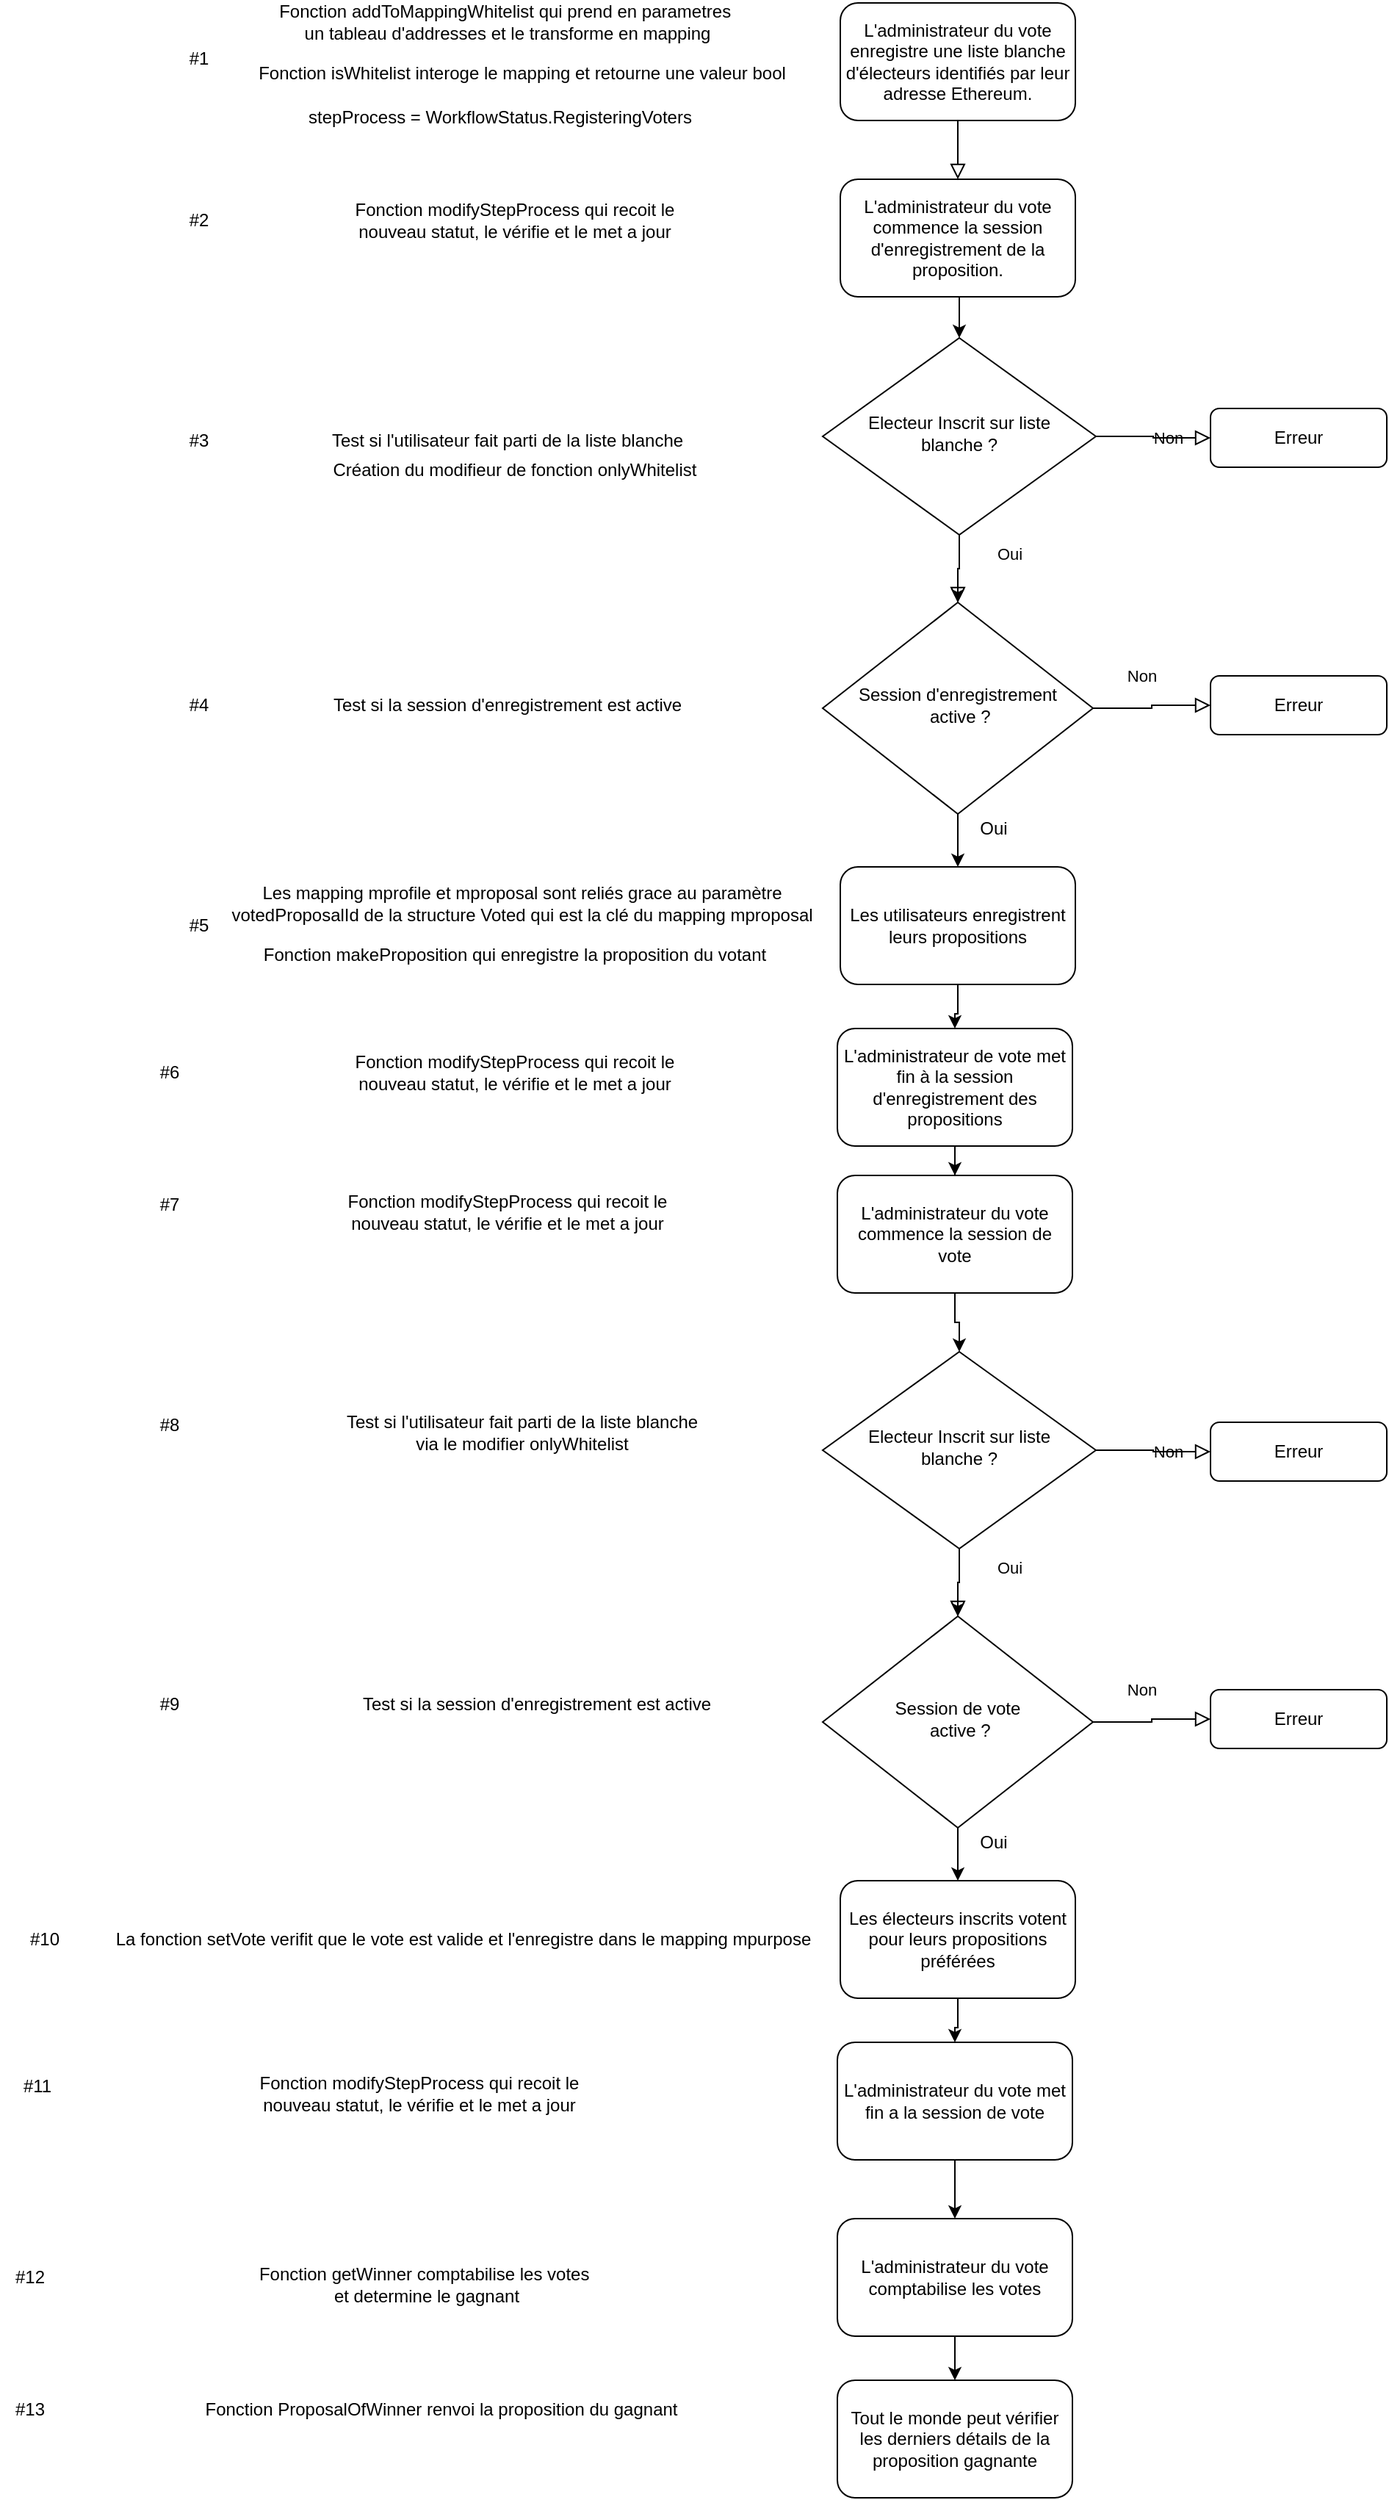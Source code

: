 <mxfile version="15.7.3" type="device"><diagram id="C5RBs43oDa-KdzZeNtuy" name="Page-1"><mxGraphModel dx="2767" dy="593" grid="1" gridSize="10" guides="0" tooltips="1" connect="1" arrows="1" fold="1" page="1" pageScale="1" pageWidth="1654" pageHeight="2336" math="0" shadow="0"><root><mxCell id="WIyWlLk6GJQsqaUBKTNV-0"/><mxCell id="WIyWlLk6GJQsqaUBKTNV-1" parent="WIyWlLk6GJQsqaUBKTNV-0"/><mxCell id="WIyWlLk6GJQsqaUBKTNV-2" value="" style="rounded=0;html=1;jettySize=auto;orthogonalLoop=1;fontSize=11;endArrow=block;endFill=0;endSize=8;strokeWidth=1;shadow=0;labelBackgroundColor=none;edgeStyle=orthogonalEdgeStyle;" parent="WIyWlLk6GJQsqaUBKTNV-1" source="WIyWlLk6GJQsqaUBKTNV-3" edge="1"><mxGeometry relative="1" as="geometry"><mxPoint x="452" y="192" as="targetPoint"/></mxGeometry></mxCell><mxCell id="WIyWlLk6GJQsqaUBKTNV-3" value="L'administrateur du vote enregistre une liste blanche d'électeurs identifiés par leur adresse Ethereum." style="rounded=1;whiteSpace=wrap;html=1;fontSize=12;glass=0;strokeWidth=1;shadow=0;" parent="WIyWlLk6GJQsqaUBKTNV-1" vertex="1"><mxGeometry x="372" y="72" width="160" height="80" as="geometry"/></mxCell><mxCell id="WIyWlLk6GJQsqaUBKTNV-4" value="Oui" style="rounded=0;html=1;jettySize=auto;orthogonalLoop=1;fontSize=11;endArrow=block;endFill=0;endSize=8;strokeWidth=1;shadow=0;labelBackgroundColor=none;edgeStyle=orthogonalEdgeStyle;" parent="WIyWlLk6GJQsqaUBKTNV-1" source="WIyWlLk6GJQsqaUBKTNV-6" target="WIyWlLk6GJQsqaUBKTNV-10" edge="1"><mxGeometry x="-0.132" y="19" relative="1" as="geometry"><mxPoint x="15" y="-8" as="offset"/></mxGeometry></mxCell><mxCell id="WIyWlLk6GJQsqaUBKTNV-5" value="Non" style="edgeStyle=orthogonalEdgeStyle;rounded=0;html=1;jettySize=auto;orthogonalLoop=1;fontSize=11;endArrow=block;endFill=0;endSize=8;strokeWidth=1;shadow=0;labelBackgroundColor=none;" parent="WIyWlLk6GJQsqaUBKTNV-1" source="WIyWlLk6GJQsqaUBKTNV-6" target="WIyWlLk6GJQsqaUBKTNV-7" edge="1"><mxGeometry y="10" relative="1" as="geometry"><mxPoint as="offset"/></mxGeometry></mxCell><mxCell id="A1hxbQrHWSgRC2TbnxeA-4" style="edgeStyle=orthogonalEdgeStyle;rounded=0;orthogonalLoop=1;jettySize=auto;html=1;exitX=0.5;exitY=1;exitDx=0;exitDy=0;entryX=0.5;entryY=0;entryDx=0;entryDy=0;" edge="1" parent="WIyWlLk6GJQsqaUBKTNV-1" source="WIyWlLk6GJQsqaUBKTNV-6" target="WIyWlLk6GJQsqaUBKTNV-10"><mxGeometry relative="1" as="geometry"/></mxCell><mxCell id="WIyWlLk6GJQsqaUBKTNV-6" value="Electeur Inscrit sur liste&lt;br&gt;blanche ?" style="rhombus;whiteSpace=wrap;html=1;shadow=0;fontFamily=Helvetica;fontSize=12;align=center;strokeWidth=1;spacing=6;spacingTop=-4;" parent="WIyWlLk6GJQsqaUBKTNV-1" vertex="1"><mxGeometry x="360" y="300" width="186" height="134" as="geometry"/></mxCell><mxCell id="WIyWlLk6GJQsqaUBKTNV-7" value="Erreur" style="rounded=1;whiteSpace=wrap;html=1;fontSize=12;glass=0;strokeWidth=1;shadow=0;" parent="WIyWlLk6GJQsqaUBKTNV-1" vertex="1"><mxGeometry x="624" y="348" width="120" height="40" as="geometry"/></mxCell><mxCell id="WIyWlLk6GJQsqaUBKTNV-9" value="Non" style="edgeStyle=orthogonalEdgeStyle;rounded=0;html=1;jettySize=auto;orthogonalLoop=1;fontSize=11;endArrow=block;endFill=0;endSize=8;strokeWidth=1;shadow=0;labelBackgroundColor=none;" parent="WIyWlLk6GJQsqaUBKTNV-1" source="WIyWlLk6GJQsqaUBKTNV-10" target="WIyWlLk6GJQsqaUBKTNV-12" edge="1"><mxGeometry x="0.048" y="22" relative="1" as="geometry"><mxPoint x="-8" y="2" as="offset"/></mxGeometry></mxCell><mxCell id="A1hxbQrHWSgRC2TbnxeA-6" value="" style="edgeStyle=orthogonalEdgeStyle;rounded=0;orthogonalLoop=1;jettySize=auto;html=1;" edge="1" parent="WIyWlLk6GJQsqaUBKTNV-1" source="WIyWlLk6GJQsqaUBKTNV-10" target="A1hxbQrHWSgRC2TbnxeA-5"><mxGeometry relative="1" as="geometry"/></mxCell><mxCell id="WIyWlLk6GJQsqaUBKTNV-10" value="Session d'enregistrement&lt;br&gt;&amp;nbsp;active ?" style="rhombus;whiteSpace=wrap;html=1;shadow=0;fontFamily=Helvetica;fontSize=12;align=center;strokeWidth=1;spacing=6;spacingTop=-4;" parent="WIyWlLk6GJQsqaUBKTNV-1" vertex="1"><mxGeometry x="360" y="480" width="184" height="144" as="geometry"/></mxCell><mxCell id="WIyWlLk6GJQsqaUBKTNV-12" value="Erreur" style="rounded=1;whiteSpace=wrap;html=1;fontSize=12;glass=0;strokeWidth=1;shadow=0;" parent="WIyWlLk6GJQsqaUBKTNV-1" vertex="1"><mxGeometry x="624" y="530" width="120" height="40" as="geometry"/></mxCell><mxCell id="A1hxbQrHWSgRC2TbnxeA-2" style="edgeStyle=orthogonalEdgeStyle;rounded=0;orthogonalLoop=1;jettySize=auto;html=1;exitX=0.5;exitY=1;exitDx=0;exitDy=0;entryX=0.5;entryY=0;entryDx=0;entryDy=0;" edge="1" parent="WIyWlLk6GJQsqaUBKTNV-1" source="A1hxbQrHWSgRC2TbnxeA-1" target="WIyWlLk6GJQsqaUBKTNV-6"><mxGeometry relative="1" as="geometry"/></mxCell><mxCell id="A1hxbQrHWSgRC2TbnxeA-1" value="L'administrateur du vote commence la session d'enregistrement de la proposition." style="rounded=1;whiteSpace=wrap;html=1;fontSize=12;glass=0;strokeWidth=1;shadow=0;" vertex="1" parent="WIyWlLk6GJQsqaUBKTNV-1"><mxGeometry x="372" y="192" width="160" height="80" as="geometry"/></mxCell><mxCell id="A1hxbQrHWSgRC2TbnxeA-10" value="" style="edgeStyle=orthogonalEdgeStyle;rounded=0;orthogonalLoop=1;jettySize=auto;html=1;" edge="1" parent="WIyWlLk6GJQsqaUBKTNV-1" source="A1hxbQrHWSgRC2TbnxeA-5" target="A1hxbQrHWSgRC2TbnxeA-9"><mxGeometry relative="1" as="geometry"/></mxCell><mxCell id="A1hxbQrHWSgRC2TbnxeA-5" value="Les utilisateurs enregistrent leurs propositions" style="rounded=1;whiteSpace=wrap;html=1;fontSize=12;glass=0;strokeWidth=1;shadow=0;" vertex="1" parent="WIyWlLk6GJQsqaUBKTNV-1"><mxGeometry x="372" y="660" width="160" height="80" as="geometry"/></mxCell><mxCell id="A1hxbQrHWSgRC2TbnxeA-8" value="Oui" style="text;html=1;align=center;verticalAlign=middle;resizable=0;points=[];autosize=1;strokeColor=none;fillColor=none;" vertex="1" parent="WIyWlLk6GJQsqaUBKTNV-1"><mxGeometry x="458" y="622" width="36" height="24" as="geometry"/></mxCell><mxCell id="A1hxbQrHWSgRC2TbnxeA-12" value="" style="edgeStyle=orthogonalEdgeStyle;rounded=0;orthogonalLoop=1;jettySize=auto;html=1;" edge="1" parent="WIyWlLk6GJQsqaUBKTNV-1" source="A1hxbQrHWSgRC2TbnxeA-9" target="A1hxbQrHWSgRC2TbnxeA-11"><mxGeometry relative="1" as="geometry"/></mxCell><mxCell id="A1hxbQrHWSgRC2TbnxeA-9" value="L'administrateur de vote met fin à la session d'enregistrement des propositions" style="rounded=1;whiteSpace=wrap;html=1;fontSize=12;glass=0;strokeWidth=1;shadow=0;" vertex="1" parent="WIyWlLk6GJQsqaUBKTNV-1"><mxGeometry x="370" y="770" width="160" height="80" as="geometry"/></mxCell><mxCell id="A1hxbQrHWSgRC2TbnxeA-24" value="" style="edgeStyle=orthogonalEdgeStyle;rounded=0;orthogonalLoop=1;jettySize=auto;html=1;" edge="1" parent="WIyWlLk6GJQsqaUBKTNV-1" source="A1hxbQrHWSgRC2TbnxeA-11" target="A1hxbQrHWSgRC2TbnxeA-16"><mxGeometry relative="1" as="geometry"/></mxCell><mxCell id="A1hxbQrHWSgRC2TbnxeA-11" value="&lt;div&gt;L'administrateur du vote commence la session de vote&lt;/div&gt;" style="rounded=1;whiteSpace=wrap;html=1;fontSize=12;glass=0;strokeWidth=1;shadow=0;" vertex="1" parent="WIyWlLk6GJQsqaUBKTNV-1"><mxGeometry x="370" y="870" width="160" height="80" as="geometry"/></mxCell><mxCell id="A1hxbQrHWSgRC2TbnxeA-13" value="Oui" style="rounded=0;html=1;jettySize=auto;orthogonalLoop=1;fontSize=11;endArrow=block;endFill=0;endSize=8;strokeWidth=1;shadow=0;labelBackgroundColor=none;edgeStyle=orthogonalEdgeStyle;" edge="1" parent="WIyWlLk6GJQsqaUBKTNV-1" source="A1hxbQrHWSgRC2TbnxeA-16" target="A1hxbQrHWSgRC2TbnxeA-20"><mxGeometry x="-0.132" y="19" relative="1" as="geometry"><mxPoint x="15" y="-8" as="offset"/></mxGeometry></mxCell><mxCell id="A1hxbQrHWSgRC2TbnxeA-14" value="Non" style="edgeStyle=orthogonalEdgeStyle;rounded=0;html=1;jettySize=auto;orthogonalLoop=1;fontSize=11;endArrow=block;endFill=0;endSize=8;strokeWidth=1;shadow=0;labelBackgroundColor=none;" edge="1" parent="WIyWlLk6GJQsqaUBKTNV-1" source="A1hxbQrHWSgRC2TbnxeA-16" target="A1hxbQrHWSgRC2TbnxeA-17"><mxGeometry y="10" relative="1" as="geometry"><mxPoint as="offset"/></mxGeometry></mxCell><mxCell id="A1hxbQrHWSgRC2TbnxeA-15" style="edgeStyle=orthogonalEdgeStyle;rounded=0;orthogonalLoop=1;jettySize=auto;html=1;exitX=0.5;exitY=1;exitDx=0;exitDy=0;entryX=0.5;entryY=0;entryDx=0;entryDy=0;" edge="1" parent="WIyWlLk6GJQsqaUBKTNV-1" source="A1hxbQrHWSgRC2TbnxeA-16" target="A1hxbQrHWSgRC2TbnxeA-20"><mxGeometry relative="1" as="geometry"/></mxCell><mxCell id="A1hxbQrHWSgRC2TbnxeA-16" value="Electeur Inscrit sur liste&lt;br&gt;blanche ?" style="rhombus;whiteSpace=wrap;html=1;shadow=0;fontFamily=Helvetica;fontSize=12;align=center;strokeWidth=1;spacing=6;spacingTop=-4;" vertex="1" parent="WIyWlLk6GJQsqaUBKTNV-1"><mxGeometry x="360" y="990" width="186" height="134" as="geometry"/></mxCell><mxCell id="A1hxbQrHWSgRC2TbnxeA-17" value="Erreur" style="rounded=1;whiteSpace=wrap;html=1;fontSize=12;glass=0;strokeWidth=1;shadow=0;" vertex="1" parent="WIyWlLk6GJQsqaUBKTNV-1"><mxGeometry x="624" y="1038" width="120" height="40" as="geometry"/></mxCell><mxCell id="A1hxbQrHWSgRC2TbnxeA-18" value="Non" style="edgeStyle=orthogonalEdgeStyle;rounded=0;html=1;jettySize=auto;orthogonalLoop=1;fontSize=11;endArrow=block;endFill=0;endSize=8;strokeWidth=1;shadow=0;labelBackgroundColor=none;" edge="1" parent="WIyWlLk6GJQsqaUBKTNV-1" source="A1hxbQrHWSgRC2TbnxeA-20" target="A1hxbQrHWSgRC2TbnxeA-21"><mxGeometry x="0.048" y="22" relative="1" as="geometry"><mxPoint x="-8" y="2" as="offset"/></mxGeometry></mxCell><mxCell id="A1hxbQrHWSgRC2TbnxeA-19" value="" style="edgeStyle=orthogonalEdgeStyle;rounded=0;orthogonalLoop=1;jettySize=auto;html=1;" edge="1" parent="WIyWlLk6GJQsqaUBKTNV-1" source="A1hxbQrHWSgRC2TbnxeA-20" target="A1hxbQrHWSgRC2TbnxeA-22"><mxGeometry relative="1" as="geometry"/></mxCell><mxCell id="A1hxbQrHWSgRC2TbnxeA-20" value="Session de vote&lt;br&gt;&amp;nbsp;active ?" style="rhombus;whiteSpace=wrap;html=1;shadow=0;fontFamily=Helvetica;fontSize=12;align=center;strokeWidth=1;spacing=6;spacingTop=-4;" vertex="1" parent="WIyWlLk6GJQsqaUBKTNV-1"><mxGeometry x="360" y="1170" width="184" height="144" as="geometry"/></mxCell><mxCell id="A1hxbQrHWSgRC2TbnxeA-21" value="Erreur" style="rounded=1;whiteSpace=wrap;html=1;fontSize=12;glass=0;strokeWidth=1;shadow=0;" vertex="1" parent="WIyWlLk6GJQsqaUBKTNV-1"><mxGeometry x="624" y="1220" width="120" height="40" as="geometry"/></mxCell><mxCell id="A1hxbQrHWSgRC2TbnxeA-26" value="" style="edgeStyle=orthogonalEdgeStyle;rounded=0;orthogonalLoop=1;jettySize=auto;html=1;" edge="1" parent="WIyWlLk6GJQsqaUBKTNV-1" source="A1hxbQrHWSgRC2TbnxeA-22" target="A1hxbQrHWSgRC2TbnxeA-25"><mxGeometry relative="1" as="geometry"/></mxCell><mxCell id="A1hxbQrHWSgRC2TbnxeA-22" value="&lt;div&gt;Les électeurs inscrits votent pour leurs propositions préférées&lt;/div&gt;" style="rounded=1;whiteSpace=wrap;html=1;fontSize=12;glass=0;strokeWidth=1;shadow=0;" vertex="1" parent="WIyWlLk6GJQsqaUBKTNV-1"><mxGeometry x="372" y="1350" width="160" height="80" as="geometry"/></mxCell><mxCell id="A1hxbQrHWSgRC2TbnxeA-23" value="Oui" style="text;html=1;align=center;verticalAlign=middle;resizable=0;points=[];autosize=1;strokeColor=none;fillColor=none;" vertex="1" parent="WIyWlLk6GJQsqaUBKTNV-1"><mxGeometry x="458" y="1312" width="36" height="24" as="geometry"/></mxCell><mxCell id="A1hxbQrHWSgRC2TbnxeA-29" value="" style="edgeStyle=orthogonalEdgeStyle;rounded=0;orthogonalLoop=1;jettySize=auto;html=1;" edge="1" parent="WIyWlLk6GJQsqaUBKTNV-1" source="A1hxbQrHWSgRC2TbnxeA-25" target="A1hxbQrHWSgRC2TbnxeA-27"><mxGeometry relative="1" as="geometry"/></mxCell><mxCell id="A1hxbQrHWSgRC2TbnxeA-25" value="&lt;div&gt;L'administrateur du vote met fin a la session de vote&lt;/div&gt;" style="rounded=1;whiteSpace=wrap;html=1;fontSize=12;glass=0;strokeWidth=1;shadow=0;" vertex="1" parent="WIyWlLk6GJQsqaUBKTNV-1"><mxGeometry x="370" y="1460" width="160" height="80" as="geometry"/></mxCell><mxCell id="A1hxbQrHWSgRC2TbnxeA-30" value="" style="edgeStyle=orthogonalEdgeStyle;rounded=0;orthogonalLoop=1;jettySize=auto;html=1;" edge="1" parent="WIyWlLk6GJQsqaUBKTNV-1" source="A1hxbQrHWSgRC2TbnxeA-27" target="A1hxbQrHWSgRC2TbnxeA-28"><mxGeometry relative="1" as="geometry"/></mxCell><mxCell id="A1hxbQrHWSgRC2TbnxeA-27" value="&lt;div&gt;L'administrateur du vote comptabilise les votes&lt;/div&gt;" style="rounded=1;whiteSpace=wrap;html=1;fontSize=12;glass=0;strokeWidth=1;shadow=0;" vertex="1" parent="WIyWlLk6GJQsqaUBKTNV-1"><mxGeometry x="370" y="1580" width="160" height="80" as="geometry"/></mxCell><mxCell id="A1hxbQrHWSgRC2TbnxeA-28" value="&lt;div&gt;Tout le monde peut vérifier les derniers détails de la proposition gagnante&lt;/div&gt;" style="rounded=1;whiteSpace=wrap;html=1;fontSize=12;glass=0;strokeWidth=1;shadow=0;" vertex="1" parent="WIyWlLk6GJQsqaUBKTNV-1"><mxGeometry x="370" y="1690" width="160" height="80" as="geometry"/></mxCell><mxCell id="A1hxbQrHWSgRC2TbnxeA-31" value="#1" style="text;html=1;align=center;verticalAlign=middle;resizable=0;points=[];autosize=1;strokeColor=none;fillColor=none;" vertex="1" parent="WIyWlLk6GJQsqaUBKTNV-1"><mxGeometry x="-80" y="100" width="30" height="20" as="geometry"/></mxCell><mxCell id="A1hxbQrHWSgRC2TbnxeA-32" value="#2" style="text;html=1;align=center;verticalAlign=middle;resizable=0;points=[];autosize=1;strokeColor=none;fillColor=none;" vertex="1" parent="WIyWlLk6GJQsqaUBKTNV-1"><mxGeometry x="-80" y="210" width="30" height="20" as="geometry"/></mxCell><mxCell id="A1hxbQrHWSgRC2TbnxeA-33" value="#3" style="text;html=1;align=center;verticalAlign=middle;resizable=0;points=[];autosize=1;strokeColor=none;fillColor=none;" vertex="1" parent="WIyWlLk6GJQsqaUBKTNV-1"><mxGeometry x="-80" y="360" width="30" height="20" as="geometry"/></mxCell><mxCell id="A1hxbQrHWSgRC2TbnxeA-34" value="#4" style="text;html=1;align=center;verticalAlign=middle;resizable=0;points=[];autosize=1;strokeColor=none;fillColor=none;" vertex="1" parent="WIyWlLk6GJQsqaUBKTNV-1"><mxGeometry x="-80" y="540" width="30" height="20" as="geometry"/></mxCell><mxCell id="A1hxbQrHWSgRC2TbnxeA-35" value="#5" style="text;html=1;align=center;verticalAlign=middle;resizable=0;points=[];autosize=1;strokeColor=none;fillColor=none;" vertex="1" parent="WIyWlLk6GJQsqaUBKTNV-1"><mxGeometry x="-80" y="690" width="30" height="20" as="geometry"/></mxCell><mxCell id="A1hxbQrHWSgRC2TbnxeA-36" value="#6" style="text;html=1;align=center;verticalAlign=middle;resizable=0;points=[];autosize=1;strokeColor=none;fillColor=none;" vertex="1" parent="WIyWlLk6GJQsqaUBKTNV-1"><mxGeometry x="-100" y="790" width="30" height="20" as="geometry"/></mxCell><mxCell id="A1hxbQrHWSgRC2TbnxeA-37" value="#7" style="text;html=1;align=center;verticalAlign=middle;resizable=0;points=[];autosize=1;strokeColor=none;fillColor=none;" vertex="1" parent="WIyWlLk6GJQsqaUBKTNV-1"><mxGeometry x="-100" y="880" width="30" height="20" as="geometry"/></mxCell><mxCell id="A1hxbQrHWSgRC2TbnxeA-39" value="#8" style="text;html=1;align=center;verticalAlign=middle;resizable=0;points=[];autosize=1;strokeColor=none;fillColor=none;" vertex="1" parent="WIyWlLk6GJQsqaUBKTNV-1"><mxGeometry x="-100" y="1030" width="30" height="20" as="geometry"/></mxCell><mxCell id="A1hxbQrHWSgRC2TbnxeA-40" value="#9" style="text;html=1;align=center;verticalAlign=middle;resizable=0;points=[];autosize=1;strokeColor=none;fillColor=none;" vertex="1" parent="WIyWlLk6GJQsqaUBKTNV-1"><mxGeometry x="-100" y="1220" width="30" height="20" as="geometry"/></mxCell><mxCell id="A1hxbQrHWSgRC2TbnxeA-41" value="#10" style="text;html=1;align=center;verticalAlign=middle;resizable=0;points=[];autosize=1;strokeColor=none;fillColor=none;" vertex="1" parent="WIyWlLk6GJQsqaUBKTNV-1"><mxGeometry x="-190" y="1380" width="40" height="20" as="geometry"/></mxCell><mxCell id="A1hxbQrHWSgRC2TbnxeA-42" value="#11" style="text;html=1;align=center;verticalAlign=middle;resizable=0;points=[];autosize=1;strokeColor=none;fillColor=none;" vertex="1" parent="WIyWlLk6GJQsqaUBKTNV-1"><mxGeometry x="-190" y="1480" width="30" height="20" as="geometry"/></mxCell><mxCell id="A1hxbQrHWSgRC2TbnxeA-43" value="#12" style="text;html=1;align=center;verticalAlign=middle;resizable=0;points=[];autosize=1;strokeColor=none;fillColor=none;" vertex="1" parent="WIyWlLk6GJQsqaUBKTNV-1"><mxGeometry x="-200" y="1610" width="40" height="20" as="geometry"/></mxCell><mxCell id="A1hxbQrHWSgRC2TbnxeA-44" value="#13" style="text;html=1;align=center;verticalAlign=middle;resizable=0;points=[];autosize=1;strokeColor=none;fillColor=none;" vertex="1" parent="WIyWlLk6GJQsqaUBKTNV-1"><mxGeometry x="-200" y="1700" width="40" height="20" as="geometry"/></mxCell><mxCell id="A1hxbQrHWSgRC2TbnxeA-45" value="Fonction addToMappingWhitelist qui prend en parametres&amp;nbsp;&lt;br&gt;un tableau d'addresses et le transforme en mapping" style="text;html=1;align=center;verticalAlign=middle;resizable=0;points=[];autosize=1;strokeColor=none;fillColor=none;" vertex="1" parent="WIyWlLk6GJQsqaUBKTNV-1"><mxGeometry x="-20" y="70" width="330" height="30" as="geometry"/></mxCell><mxCell id="A1hxbQrHWSgRC2TbnxeA-47" value="Fonction isWhitelist interoge le mapping et retourne une valeur bool" style="text;html=1;align=center;verticalAlign=middle;resizable=0;points=[];autosize=1;strokeColor=none;fillColor=none;" vertex="1" parent="WIyWlLk6GJQsqaUBKTNV-1"><mxGeometry x="-30" y="110" width="370" height="20" as="geometry"/></mxCell><mxCell id="A1hxbQrHWSgRC2TbnxeA-48" value="&lt;div style=&quot;background-color: rgb(36 , 41 , 46) ; line-height: 15px&quot;&gt;&lt;div style=&quot;line-height: 15px&quot;&gt;&lt;br&gt;&lt;/div&gt;&lt;/div&gt;" style="text;html=1;align=center;verticalAlign=middle;resizable=0;points=[];autosize=1;strokeColor=none;fillColor=none;" vertex="1" parent="WIyWlLk6GJQsqaUBKTNV-1"><mxGeometry x="125" y="140" width="20" height="20" as="geometry"/></mxCell><mxCell id="A1hxbQrHWSgRC2TbnxeA-49" value="stepProcess = WorkflowStatus.RegisteringVoters" style="text;html=1;align=center;verticalAlign=middle;resizable=0;points=[];autosize=1;strokeColor=none;fillColor=none;" vertex="1" parent="WIyWlLk6GJQsqaUBKTNV-1"><mxGeometry y="140" width="280" height="20" as="geometry"/></mxCell><mxCell id="A1hxbQrHWSgRC2TbnxeA-51" value="Fonction modifyStepProcess qui recoit le &lt;br&gt;nouveau statut, le vérifie et le met a jour" style="text;html=1;align=center;verticalAlign=middle;resizable=0;points=[];autosize=1;strokeColor=none;fillColor=none;" vertex="1" parent="WIyWlLk6GJQsqaUBKTNV-1"><mxGeometry x="35" y="205" width="230" height="30" as="geometry"/></mxCell><mxCell id="A1hxbQrHWSgRC2TbnxeA-52" value="Test si l'utilisateur fait parti de la liste blanche" style="text;html=1;align=center;verticalAlign=middle;resizable=0;points=[];autosize=1;strokeColor=none;fillColor=none;" vertex="1" parent="WIyWlLk6GJQsqaUBKTNV-1"><mxGeometry x="20" y="360" width="250" height="20" as="geometry"/></mxCell><mxCell id="A1hxbQrHWSgRC2TbnxeA-53" value="Test si la session d'enregistrement est active" style="text;html=1;align=center;verticalAlign=middle;resizable=0;points=[];autosize=1;strokeColor=none;fillColor=none;" vertex="1" parent="WIyWlLk6GJQsqaUBKTNV-1"><mxGeometry x="20" y="540" width="250" height="20" as="geometry"/></mxCell><mxCell id="A1hxbQrHWSgRC2TbnxeA-54" value="Création du modifieur de fonction onlyWhitelist" style="text;html=1;align=center;verticalAlign=middle;resizable=0;points=[];autosize=1;strokeColor=none;fillColor=none;" vertex="1" parent="WIyWlLk6GJQsqaUBKTNV-1"><mxGeometry x="20" y="380" width="260" height="20" as="geometry"/></mxCell><mxCell id="A1hxbQrHWSgRC2TbnxeA-56" value="Fonction&amp;nbsp;makeProposition qui enregistre la proposition du votant" style="text;html=1;align=center;verticalAlign=middle;resizable=0;points=[];autosize=1;strokeColor=none;fillColor=none;" vertex="1" parent="WIyWlLk6GJQsqaUBKTNV-1"><mxGeometry x="-30" y="710" width="360" height="20" as="geometry"/></mxCell><mxCell id="A1hxbQrHWSgRC2TbnxeA-57" value="Les mapping mprofile et mproposal sont reliés grace au&amp;nbsp;paramètre&lt;br&gt;votedProposalId de la structure Voted qui est la clé du mapping mproposal" style="text;html=1;align=center;verticalAlign=middle;resizable=0;points=[];autosize=1;strokeColor=none;fillColor=none;" vertex="1" parent="WIyWlLk6GJQsqaUBKTNV-1"><mxGeometry x="-50" y="670" width="410" height="30" as="geometry"/></mxCell><mxCell id="A1hxbQrHWSgRC2TbnxeA-59" value="Fonction modifyStepProcess qui recoit le &lt;br&gt;nouveau statut, le vérifie et le met a jour" style="text;html=1;align=center;verticalAlign=middle;resizable=0;points=[];autosize=1;strokeColor=none;fillColor=none;" vertex="1" parent="WIyWlLk6GJQsqaUBKTNV-1"><mxGeometry x="35" y="785" width="230" height="30" as="geometry"/></mxCell><mxCell id="A1hxbQrHWSgRC2TbnxeA-60" value="Fonction modifyStepProcess qui recoit le &lt;br&gt;nouveau statut, le vérifie et le met a jour" style="text;html=1;align=center;verticalAlign=middle;resizable=0;points=[];autosize=1;strokeColor=none;fillColor=none;" vertex="1" parent="WIyWlLk6GJQsqaUBKTNV-1"><mxGeometry x="30" y="880" width="230" height="30" as="geometry"/></mxCell><mxCell id="A1hxbQrHWSgRC2TbnxeA-61" value="Test si l'utilisateur fait parti de la liste blanche&lt;br&gt;via le modifier onlyWhitelist" style="text;html=1;align=center;verticalAlign=middle;resizable=0;points=[];autosize=1;strokeColor=none;fillColor=none;" vertex="1" parent="WIyWlLk6GJQsqaUBKTNV-1"><mxGeometry x="30" y="1030" width="250" height="30" as="geometry"/></mxCell><mxCell id="A1hxbQrHWSgRC2TbnxeA-62" value="Test si la session d'enregistrement est active" style="text;html=1;align=center;verticalAlign=middle;resizable=0;points=[];autosize=1;strokeColor=none;fillColor=none;" vertex="1" parent="WIyWlLk6GJQsqaUBKTNV-1"><mxGeometry x="40" y="1220" width="250" height="20" as="geometry"/></mxCell><mxCell id="A1hxbQrHWSgRC2TbnxeA-64" value="La fonction setVote verifit que le vote est valide et l'enregistre dans le mapping mpurpose" style="text;html=1;align=center;verticalAlign=middle;resizable=0;points=[];autosize=1;strokeColor=none;fillColor=none;" vertex="1" parent="WIyWlLk6GJQsqaUBKTNV-1"><mxGeometry x="-130" y="1380" width="490" height="20" as="geometry"/></mxCell><mxCell id="A1hxbQrHWSgRC2TbnxeA-65" value="Fonction modifyStepProcess qui recoit le &lt;br&gt;nouveau statut, le vérifie et le met a jour" style="text;html=1;align=center;verticalAlign=middle;resizable=0;points=[];autosize=1;strokeColor=none;fillColor=none;" vertex="1" parent="WIyWlLk6GJQsqaUBKTNV-1"><mxGeometry x="-30" y="1480" width="230" height="30" as="geometry"/></mxCell><mxCell id="A1hxbQrHWSgRC2TbnxeA-66" value="Fonction getWinner comptabilise les votes&amp;nbsp;&lt;br&gt;et determine le gagnant" style="text;html=1;align=center;verticalAlign=middle;resizable=0;points=[];autosize=1;strokeColor=none;fillColor=none;" vertex="1" parent="WIyWlLk6GJQsqaUBKTNV-1"><mxGeometry x="-30" y="1610" width="240" height="30" as="geometry"/></mxCell><mxCell id="A1hxbQrHWSgRC2TbnxeA-67" value="Fonction ProposalOfWinner renvoi la proposition du gagnant" style="text;html=1;align=center;verticalAlign=middle;resizable=0;points=[];autosize=1;strokeColor=none;fillColor=none;" vertex="1" parent="WIyWlLk6GJQsqaUBKTNV-1"><mxGeometry x="-70" y="1700" width="340" height="20" as="geometry"/></mxCell></root></mxGraphModel></diagram></mxfile>